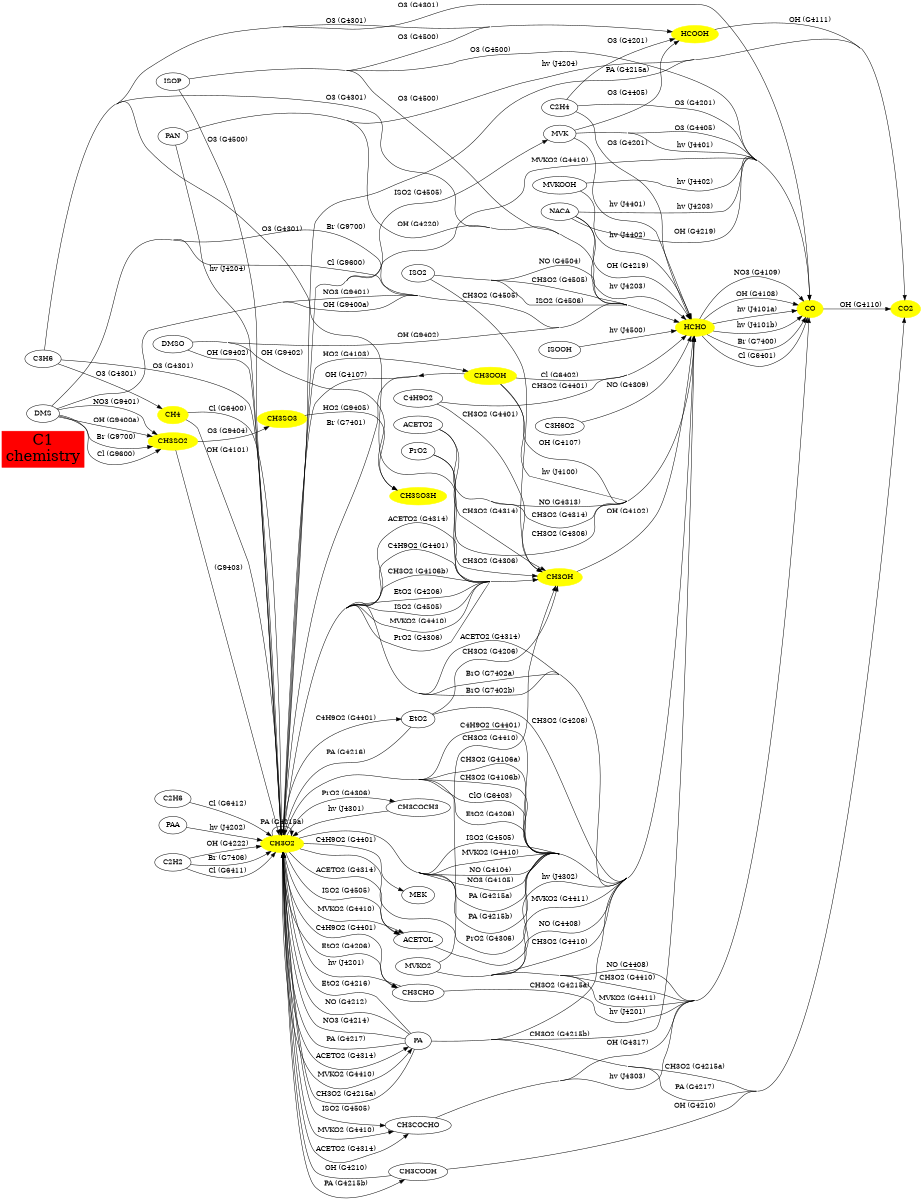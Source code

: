// Created automatically by xgraphviz, DO NOT EDIT!
digraph C1 {
  concentrate=true;
  rankdir=LR;
  size="8,8";
"C1\nchemistry"
  [shape=box, fontsize=30,
  style="filled", color=red];
subgraph species {
node[shape=oval,
  color=yellow,
  style="filled"];
CH3O2
CH3OH
CH3OOH
CH3SO2
CH3SO3
CH3SO3H
CH4
CO
CO2
HCHO
HCOOH
}
ACETO2 -> CH3OH [label = "CH3O2 (G4314)"];
ACETO2 -> HCHO [label = "CH3O2 (G4314)"];
ACETO2 -> HCHO [label = "NO (G4313)"];
ACETOL -> HCHO [label = "hv (J4302)"];
C2H2 -> CH3O2 [label = "Br (G7406)"];
C2H2 -> CH3O2 [label = "Cl (G6411)"];
C2H2 -> CH3O2 [label = "OH (G4222)"];
C2H4 -> CO [label = "O3 (G4201)"];
C2H4 -> HCHO [label = "O3 (G4201)"];
C2H4 -> HCOOH [label = "O3 (G4201)"];
C2H6 -> CH3O2 [label = "Cl (G6412)"];
C3H6 -> CH3O2 [label = "O3 (G4301)"];
C3H6 -> CH3OH [label = "O3 (G4301)"];
C3H6 -> CH4 [label = "O3 (G4301)"];
C3H6 -> CO [label = "O3 (G4301)"];
C3H6 -> HCHO [label = "O3 (G4301)"];
C3H6 -> HCOOH [label = "O3 (G4301)"];
C3H6O2 -> HCHO [label = "NO (G4309)"];
C4H9O2 -> CH3OH [label = "CH3O2 (G4401)"];
C4H9O2 -> HCHO [label = "CH3O2 (G4401)"];
CH3CHO -> CH3O2 [label = "hv (J4201)"];
CH3CHO -> CO [label = "hv (J4201)"];
CH3COCH3 -> CH3O2 [label = "hv (J4301)"];
CH3COCHO -> CO [label = "OH (G4317)"];
CH3COCHO -> CO [label = "hv (J4303)"];
CH3COOH -> CH3O2 [label = "OH (G4210)"];
CH3COOH -> CO2 [label = "OH (G4210)"];
CH3O2 -> ACETOL [label = "ACETO2 (G4314)"];
CH3O2 -> ACETOL [label = "ISO2 (G4505)"];
CH3O2 -> ACETOL [label = "MVKO2 (G4410)"];
CH3O2 -> CH3CHO [label = "C4H9O2 (G4401)"];
CH3O2 -> CH3CHO [label = "EtO2 (G4206)"];
CH3O2 -> CH3COCH3 [label = "PrO2 (G4306)"];
CH3O2 -> CH3COCHO [label = "ACETO2 (G4314)"];
CH3O2 -> CH3COCHO [label = "ISO2 (G4505)"];
CH3O2 -> CH3COCHO [label = "MVKO2 (G4410)"];
CH3O2 -> CH3COOH [label = "PA (G4215b)"];
CH3O2 -> CH3O2 [label = "PA (G4215a)"];
CH3O2 -> CH3OH [label = "ACETO2 (G4314)"];
CH3O2 -> CH3OH [label = "C4H9O2 (G4401)"];
CH3O2 -> CH3OH [label = "CH3O2 (G4106b)"];
CH3O2 -> CH3OH [label = "EtO2 (G4206)"];
CH3O2 -> CH3OH [label = "ISO2 (G4505)"];
CH3O2 -> CH3OH [label = "MVKO2 (G4410)"];
CH3O2 -> CH3OH [label = "PrO2 (G4306)"];
CH3O2 -> CH3OOH [label = "HO2 (G4103)"];
CH3O2 -> CO [label = "MVKO2 (G4410)"];
CH3O2 -> CO2 [label = "PA (G4215a)"];
CH3O2 -> EtO2 [label = "C4H9O2 (G4401)"];
CH3O2 -> HCHO [label = "ACETO2 (G4314)"];
CH3O2 -> HCHO [label = "BrO (G7402a)"];
CH3O2 -> HCHO [label = "BrO (G7402b)"];
CH3O2 -> HCHO [label = "C4H9O2 (G4401)"];
CH3O2 -> HCHO [label = "CH3O2 (G4106a)"];
CH3O2 -> HCHO [label = "CH3O2 (G4106b)"];
CH3O2 -> HCHO [label = "ClO (G6403)"];
CH3O2 -> HCHO [label = "EtO2 (G4206)"];
CH3O2 -> HCHO [label = "ISO2 (G4505)"];
CH3O2 -> HCHO [label = "MVKO2 (G4410)"];
CH3O2 -> HCHO [label = "NO (G4104)"];
CH3O2 -> HCHO [label = "NO3 (G4105)"];
CH3O2 -> HCHO [label = "PA (G4215a)"];
CH3O2 -> HCHO [label = "PA (G4215b)"];
CH3O2 -> HCHO [label = "PrO2 (G4306)"];
CH3O2 -> MEK [label = "C4H9O2 (G4401)"];
CH3O2 -> MVK [label = "ISO2 (G4505)"];
CH3O2 -> PA [label = "ACETO2 (G4314)"];
CH3O2 -> PA [label = "MVKO2 (G4410)"];
CH3OH -> HCHO [label = "OH (G4102)"];
CH3OOH -> CH3O2 [label = "Br (G7401)"];
CH3OOH -> CH3O2 [label = "OH (G4107)"];
CH3OOH -> HCHO [label = "Cl (G6402)"];
CH3OOH -> HCHO [label = "OH (G4107)"];
CH3OOH -> HCHO [label = "hv (J4100)"];
CH3SO2 -> CH3O2 [label = " (G9403)"];
CH3SO2 -> CH3SO3 [label = "O3 (G9404)"];
CH3SO3 -> CH3SO3H [label = "HO2 (G9405)"];
CH4 -> CH3O2 [label = "Cl (G6400)"];
CH4 -> CH3O2 [label = "OH (G4101)"];
CO -> CO2 [label = "OH (G4110)"];
DMS -> CH3SO2 [label = "Br (G9700)"];
DMS -> CH3SO2 [label = "Cl (G9600)"];
DMS -> CH3SO2 [label = "NO3 (G9401)"];
DMS -> CH3SO2 [label = "OH (G9400a)"];
DMS -> HCHO [label = "Br (G9700)"];
DMS -> HCHO [label = "Cl (G9600)"];
DMS -> HCHO [label = "NO3 (G9401)"];
DMS -> HCHO [label = "OH (G9400a)"];
DMSO -> CH3O2 [label = "OH (G9402)"];
DMSO -> CH3SO3H [label = "OH (G9402)"];
DMSO -> HCHO [label = "OH (G9402)"];
EtO2 -> CH3O2 [label = "PA (G4216)"];
EtO2 -> CH3OH [label = "CH3O2 (G4206)"];
EtO2 -> HCHO [label = "CH3O2 (G4206)"];
HCHO -> CO [label = "Br (G7400)"];
HCHO -> CO [label = "Cl (G6401)"];
HCHO -> CO [label = "NO3 (G4109)"];
HCHO -> CO [label = "OH (G4108)"];
HCHO -> CO [label = "hv (J4101a)"];
HCHO -> CO [label = "hv (J4101b)"];
HCOOH -> CO2 [label = "OH (G4111)"];
ISO2 -> CH3OH [label = "CH3O2 (G4505)"];
ISO2 -> HCHO [label = "CH3O2 (G4505)"];
ISO2 -> HCHO [label = "ISO2 (G4506)"];
ISO2 -> HCHO [label = "NO (G4504)"];
ISOOH -> HCHO [label = "hv (J4500)"];
ISOP -> CH3O2 [label = "O3 (G4500)"];
ISOP -> CO [label = "O3 (G4500)"];
ISOP -> HCHO [label = "O3 (G4500)"];
ISOP -> HCOOH [label = "O3 (G4500)"];
MVK -> CO [label = "O3 (G4405)"];
MVK -> CO [label = "hv (J4401)"];
MVK -> HCHO [label = "hv (J4401)"];
MVK -> HCOOH [label = "O3 (G4405)"];
MVKO2 -> CH3OH [label = "CH3O2 (G4410)"];
MVKO2 -> CO [label = "CH3O2 (G4410)"];
MVKO2 -> CO [label = "MVKO2 (G4411)"];
MVKO2 -> CO [label = "NO (G4408)"];
MVKO2 -> HCHO [label = "CH3O2 (G4410)"];
MVKO2 -> HCHO [label = "MVKO2 (G4411)"];
MVKO2 -> HCHO [label = "NO (G4408)"];
MVKOOH -> CO [label = "hv (J4402)"];
MVKOOH -> HCHO [label = "hv (J4402)"];
NACA -> CO [label = "OH (G4219)"];
NACA -> CO [label = "hv (J4203)"];
NACA -> HCHO [label = "OH (G4219)"];
NACA -> HCHO [label = "hv (J4203)"];
PA -> CH3O2 [label = "CH3O2 (G4215a)"];
PA -> CH3O2 [label = "EtO2 (G4216)"];
PA -> CH3O2 [label = "NO (G4212)"];
PA -> CH3O2 [label = "NO3 (G4214)"];
PA -> CH3O2 [label = "PA (G4217)"];
PA -> CO2 [label = "CH3O2 (G4215a)"];
PA -> CO2 [label = "PA (G4217)"];
PA -> HCHO [label = "CH3O2 (G4215a)"];
PA -> HCHO [label = "CH3O2 (G4215b)"];
PAA -> CH3O2 [label = "hv (J4202)"];
PAN -> CH3O2 [label = "hv (J4204)"];
PAN -> CO2 [label = "hv (J4204)"];
PAN -> HCHO [label = "OH (G4220)"];
PrO2 -> CH3OH [label = "CH3O2 (G4306)"];
PrO2 -> HCHO [label = "CH3O2 (G4306)"];
}
